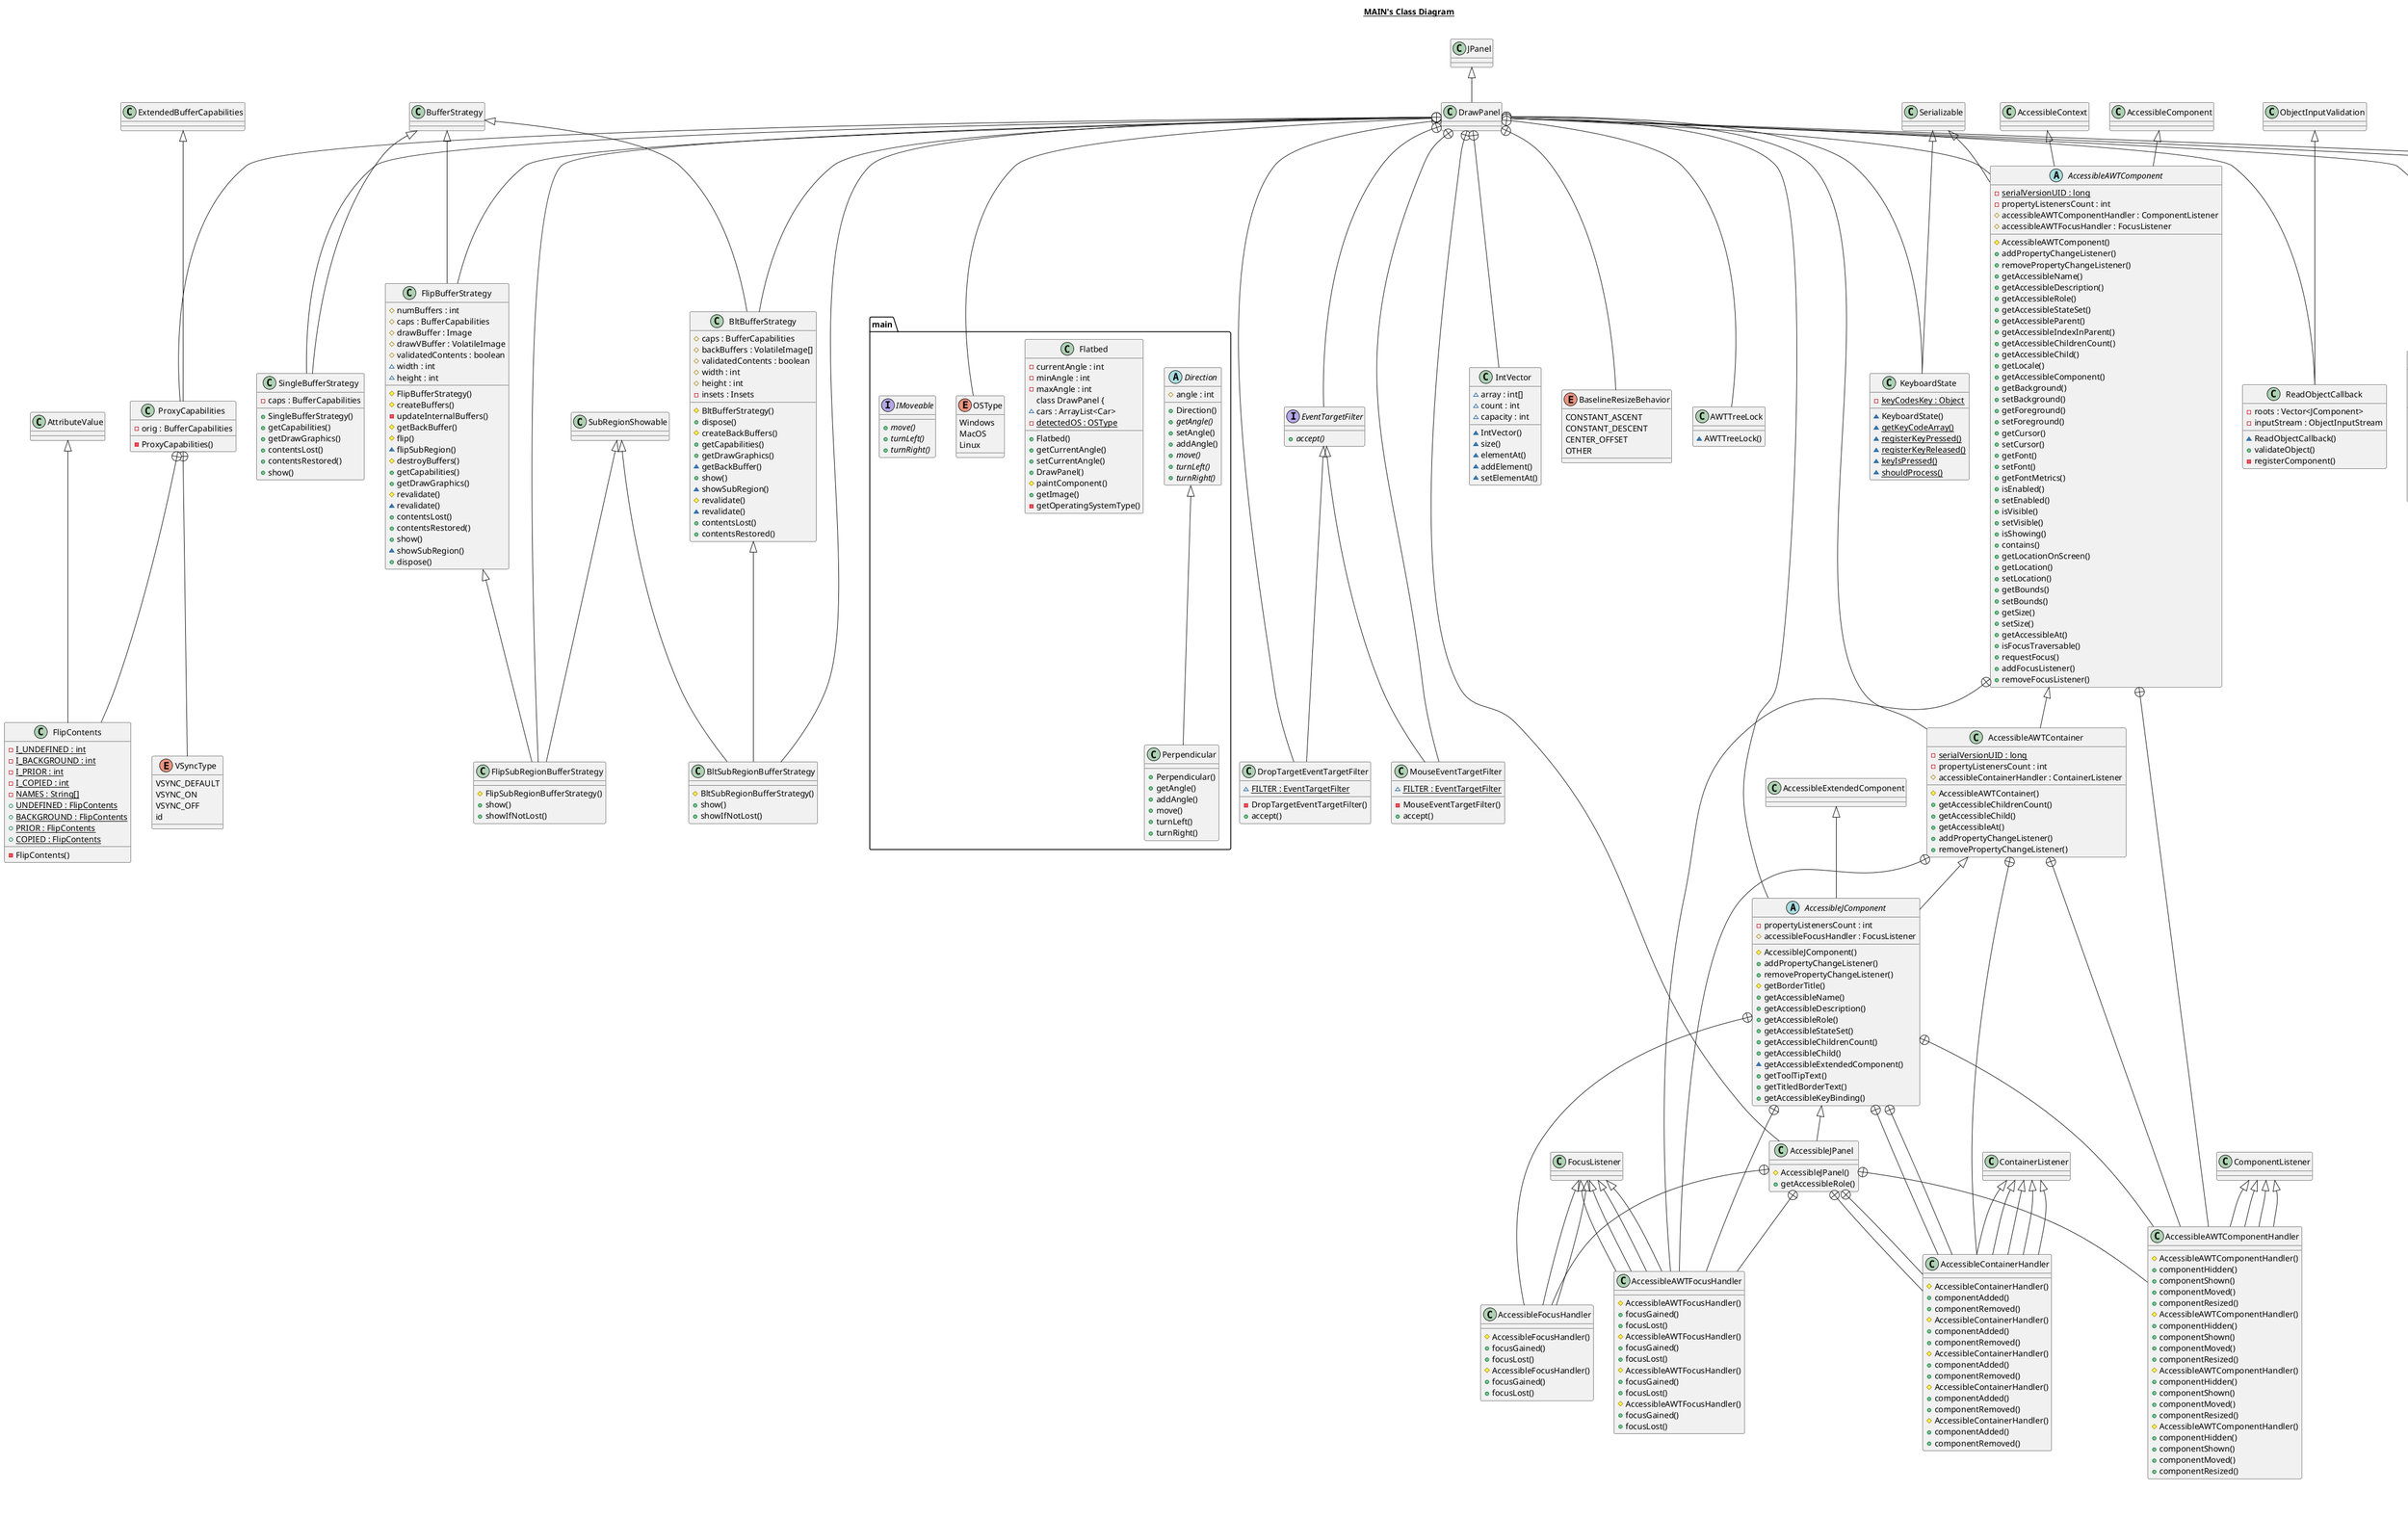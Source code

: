 @startuml

title __MAIN's Class Diagram__\n

  package main {
    abstract class Direction {
        # angle : int
        + Direction()
        {abstract} + getAngle()
        + setAngle()
        + addAngle()
        {abstract} + move()
        {abstract} + turnLeft()
        {abstract} + turnRight()
    }
  }
  

  package main {
    class Flatbed {
        - currentAngle : int
        - minAngle : int
        - maxAngle : int
        + Flatbed()
        + getCurrentAngle()
        + setCurrentAngle()
    class DrawPanel {
        ~ cars : ArrayList<Car>
        {static} - detectedOS : OSType
        + DrawPanel()
        # paintComponent()
        + getImage()
        - getOperatingSystemType()
    }
  }
  

  package main {
    enum OSType {
      Windows
      MacOS
      Linux
    }
  }
  

  class AccessibleJPanel {
      # AccessibleJPanel()
      + getAccessibleRole()
  }
  

  class AccessibleFocusHandler {
      # AccessibleFocusHandler()
      + focusGained()
      + focusLost()
  }
  

  class AccessibleContainerHandler {
      # AccessibleContainerHandler()
      + componentAdded()
      + componentRemoved()
  }
  

  class AccessibleContainerHandler {
      # AccessibleContainerHandler()
      + componentAdded()
      + componentRemoved()
  }
  

  class AccessibleAWTFocusHandler {
      # AccessibleAWTFocusHandler()
      + focusGained()
      + focusLost()
  }
  

  class AccessibleAWTComponentHandler {
      # AccessibleAWTComponentHandler()
      + componentHidden()
      + componentShown()
      + componentMoved()
      + componentResized()
  }
  

  class ReadObjectCallback {
      - roots : Vector<JComponent>
      - inputStream : ObjectInputStream
      ~ ReadObjectCallback()
      + validateObject()
      - registerComponent()
  }
  

  abstract class AccessibleJComponent {
      - propertyListenersCount : int
      # accessibleFocusHandler : FocusListener
      # AccessibleJComponent()
      + addPropertyChangeListener()
      + removePropertyChangeListener()
      # getBorderTitle()
      + getAccessibleName()
      + getAccessibleDescription()
      + getAccessibleRole()
      + getAccessibleStateSet()
      + getAccessibleChildrenCount()
      + getAccessibleChild()
      ~ getAccessibleExtendedComponent()
      + getToolTipText()
      + getTitledBorderText()
      + getAccessibleKeyBinding()
  }
  

  class AccessibleFocusHandler {
      # AccessibleFocusHandler()
      + focusGained()
      + focusLost()
  }
  

  class AccessibleContainerHandler {
      # AccessibleContainerHandler()
      + componentAdded()
      + componentRemoved()
  }
  

  class AccessibleContainerHandler {
      # AccessibleContainerHandler()
      + componentAdded()
      + componentRemoved()
  }
  

  class AccessibleAWTFocusHandler {
      # AccessibleAWTFocusHandler()
      + focusGained()
      + focusLost()
  }
  

  class AccessibleAWTComponentHandler {
      # AccessibleAWTComponentHandler()
      + componentHidden()
      + componentShown()
      + componentMoved()
      + componentResized()
  }
  

  class KeyboardState {
      {static} - keyCodesKey : Object
      ~ KeyboardState()
      {static} ~ getKeyCodeArray()
      {static} ~ registerKeyPressed()
      {static} ~ registerKeyReleased()
      {static} ~ keyIsPressed()
      {static} ~ shouldProcess()
  }
  

  class IntVector {
      ~ array : int[]
      ~ count : int
      ~ capacity : int
      ~ IntVector()
      ~ size()
      ~ elementAt()
      ~ addElement()
      ~ setElementAt()
  }
  

  class ActionStandin {
      - actionListener : ActionListener
      - command : String
      - action : Action
      ~ ActionStandin()
      + getValue()
      + isEnabled()
      + actionPerformed()
      + putValue()
      + setEnabled()
      + addPropertyChangeListener()
      + removePropertyChangeListener()
  }
  

  class AccessibleAWTContainer {
      {static} - serialVersionUID : long
      - propertyListenersCount : int
      # accessibleContainerHandler : ContainerListener
      # AccessibleAWTContainer()
      + getAccessibleChildrenCount()
      + getAccessibleChild()
      + getAccessibleAt()
      + addPropertyChangeListener()
      + removePropertyChangeListener()
  }
  

  class AccessibleContainerHandler {
      # AccessibleContainerHandler()
      + componentAdded()
      + componentRemoved()
  }
  

  class AccessibleAWTFocusHandler {
      # AccessibleAWTFocusHandler()
      + focusGained()
      + focusLost()
  }
  

  class AccessibleAWTComponentHandler {
      # AccessibleAWTComponentHandler()
      + componentHidden()
      + componentShown()
      + componentMoved()
      + componentResized()
  }
  

  class WakingRunnable {
      ~ WakingRunnable()
      + run()
  }
  

  class DropTargetEventTargetFilter {
      {static} ~ FILTER : EventTargetFilter
      - DropTargetEventTargetFilter()
      + accept()
  }
  

  class MouseEventTargetFilter {
      {static} ~ FILTER : EventTargetFilter
      - MouseEventTargetFilter()
      + accept()
  }
  

  interface EventTargetFilter {
      {abstract} + accept()
  }
  

  abstract class AccessibleAWTComponent {
      {static} - serialVersionUID : long
      - propertyListenersCount : int
      # accessibleAWTComponentHandler : ComponentListener
      # accessibleAWTFocusHandler : FocusListener
      # AccessibleAWTComponent()
      + addPropertyChangeListener()
      + removePropertyChangeListener()
      + getAccessibleName()
      + getAccessibleDescription()
      + getAccessibleRole()
      + getAccessibleStateSet()
      + getAccessibleParent()
      + getAccessibleIndexInParent()
      + getAccessibleChildrenCount()
      + getAccessibleChild()
      + getLocale()
      + getAccessibleComponent()
      + getBackground()
      + setBackground()
      + getForeground()
      + setForeground()
      + getCursor()
      + setCursor()
      + getFont()
      + setFont()
      + getFontMetrics()
      + isEnabled()
      + setEnabled()
      + isVisible()
      + setVisible()
      + isShowing()
      + contains()
      + getLocationOnScreen()
      + getLocation()
      + setLocation()
      + getBounds()
      + setBounds()
      + getSize()
      + setSize()
      + getAccessibleAt()
      + isFocusTraversable()
      + requestFocus()
      + addFocusListener()
      + removeFocusListener()
  }
  

  class AccessibleAWTFocusHandler {
      # AccessibleAWTFocusHandler()
      + focusGained()
      + focusLost()
  }
  

  class AccessibleAWTComponentHandler {
      # AccessibleAWTComponentHandler()
      + componentHidden()
      + componentShown()
      + componentMoved()
      + componentResized()
  }
  

  class DummyRequestFocusController {
      - DummyRequestFocusController()
      + acceptRequestFocus()
  }
  

  class SingleBufferStrategy {
      - caps : BufferCapabilities
      + SingleBufferStrategy()
      + getCapabilities()
      + getDrawGraphics()
      + contentsLost()
      + contentsRestored()
      + show()
  }
  

  class BltSubRegionBufferStrategy {
      # BltSubRegionBufferStrategy()
      + show()
      + showIfNotLost()
  }
  

  class FlipSubRegionBufferStrategy {
      # FlipSubRegionBufferStrategy()
      + show()
      + showIfNotLost()
  }
  

  class BltBufferStrategy {
      # caps : BufferCapabilities
      # backBuffers : VolatileImage[]
      # validatedContents : boolean
      # width : int
      # height : int
      - insets : Insets
      # BltBufferStrategy()
      + dispose()
      # createBackBuffers()
      + getCapabilities()
      + getDrawGraphics()
      ~ getBackBuffer()
      + show()
      ~ showSubRegion()
      # revalidate()
      ~ revalidate()
      + contentsLost()
      + contentsRestored()
  }
  

  class FlipBufferStrategy {
      # numBuffers : int
      # caps : BufferCapabilities
      # drawBuffer : Image
      # drawVBuffer : VolatileImage
      # validatedContents : boolean
      ~ width : int
      ~ height : int
      # FlipBufferStrategy()
      # createBuffers()
      - updateInternalBuffers()
      # getBackBuffer()
      # flip()
      ~ flipSubRegion()
      # destroyBuffers()
      + getCapabilities()
      + getDrawGraphics()
      # revalidate()
      ~ revalidate()
      + contentsLost()
      + contentsRestored()
      + show()
      ~ showSubRegion()
      + dispose()
  }
  

  class ProxyCapabilities {
      - orig : BufferCapabilities
      - ProxyCapabilities()
  }
  

  enum VSyncType {
    VSYNC_DEFAULT
    VSYNC_ON
    VSYNC_OFF
    id
  }
  

  class FlipContents {
      {static} - I_UNDEFINED : int
      {static} - I_BACKGROUND : int
      {static} - I_PRIOR : int
      {static} - I_COPIED : int
      {static} - NAMES : String[]
      {static} + UNDEFINED : FlipContents
      {static} + BACKGROUND : FlipContents
      {static} + PRIOR : FlipContents
      {static} + COPIED : FlipContents
      - FlipContents()
  }
  

  enum BaselineResizeBehavior {
    CONSTANT_ASCENT
    CONSTANT_DESCENT
    CENTER_OFFSET
    OTHER
  }
  

  class AWTTreeLock {
      ~ AWTTreeLock()
  }
  

  package main {
    interface IMoveable {
        {abstract} + move()
        {abstract} + turnLeft()
        {abstract} + turnRight()
    }
  }
  

  package main {
    class Perpendicular {
        + Perpendicular()
        + getAngle()
        + addAngle()
        + move()
        + turnLeft()
        + turnRight()
    }
  }
  

  DrawPanel -up-|> JPanel
  DrawPanel +-down- OSType
  DrawPanel +-down- AccessibleJPanel
  DrawPanel +-down- ReadObjectCallback
  DrawPanel +-down- AccessibleJComponent
  DrawPanel +-down- KeyboardState
  DrawPanel +-down- IntVector
  DrawPanel +-down- ActionStandin
  DrawPanel +-down- AccessibleAWTContainer
  DrawPanel +-down- WakingRunnable
  DrawPanel +-down- DropTargetEventTargetFilter
  DrawPanel +-down- MouseEventTargetFilter
  DrawPanel +-down- EventTargetFilter
  DrawPanel +-down- AccessibleAWTComponent
  DrawPanel +-down- DummyRequestFocusController
  DrawPanel +-down- SingleBufferStrategy
  DrawPanel +-down- BltSubRegionBufferStrategy
  DrawPanel +-down- FlipSubRegionBufferStrategy
  DrawPanel +-down- BltBufferStrategy
  DrawPanel +-down- FlipBufferStrategy
  DrawPanel +-down- ProxyCapabilities
  DrawPanel +-down- BaselineResizeBehavior
  DrawPanel +-down- AWTTreeLock
  AccessibleJPanel -up-|> AccessibleJComponent
  AccessibleJPanel +-down- AccessibleFocusHandler
  AccessibleJPanel +-down- AccessibleContainerHandler
  AccessibleJPanel +-down- AccessibleContainerHandler
  AccessibleJPanel +-down- AccessibleAWTFocusHandler
  AccessibleJPanel +-down- AccessibleAWTComponentHandler
  AccessibleFocusHandler -up-|> FocusListener
  AccessibleContainerHandler -up-|> ContainerListener
  AccessibleContainerHandler -up-|> ContainerListener
  AccessibleAWTFocusHandler -up-|> FocusListener
  AccessibleAWTComponentHandler -up-|> ComponentListener
  ReadObjectCallback -up-|> ObjectInputValidation
  AccessibleJComponent -up-|> AccessibleExtendedComponent
  AccessibleJComponent -up-|> AccessibleAWTContainer
  AccessibleJComponent +-down- AccessibleFocusHandler
  AccessibleJComponent +-down- AccessibleContainerHandler
  AccessibleJComponent +-down- AccessibleContainerHandler
  AccessibleJComponent +-down- AccessibleAWTFocusHandler
  AccessibleJComponent +-down- AccessibleAWTComponentHandler
  AccessibleFocusHandler -up-|> FocusListener
  AccessibleContainerHandler -up-|> ContainerListener
  AccessibleContainerHandler -up-|> ContainerListener
  AccessibleAWTFocusHandler -up-|> FocusListener
  AccessibleAWTComponentHandler -up-|> ComponentListener
  KeyboardState -up-|> Serializable
  ActionStandin -up-|> Action
  AccessibleAWTContainer -up-|> AccessibleAWTComponent
  AccessibleAWTContainer +-down- AccessibleContainerHandler
  AccessibleAWTContainer +-down- AccessibleAWTFocusHandler
  AccessibleAWTContainer +-down- AccessibleAWTComponentHandler
  AccessibleContainerHandler -up-|> ContainerListener
  AccessibleAWTFocusHandler -up-|> FocusListener
  AccessibleAWTComponentHandler -up-|> ComponentListener
  WakingRunnable -up-|> Runnable
  DropTargetEventTargetFilter -up-|> EventTargetFilter
  MouseEventTargetFilter -up-|> EventTargetFilter
  AccessibleAWTComponent -up-|> Serializable
  AccessibleAWTComponent -up-|> AccessibleComponent
  AccessibleAWTComponent -up-|> AccessibleContext
  AccessibleAWTComponent +-down- AccessibleAWTFocusHandler
  AccessibleAWTComponent +-down- AccessibleAWTComponentHandler
  AccessibleAWTFocusHandler -up-|> FocusListener
  AccessibleAWTComponentHandler -up-|> ComponentListener
  DummyRequestFocusController -up-|> RequestFocusController
  SingleBufferStrategy -up-|> BufferStrategy
  BltSubRegionBufferStrategy -up-|> SubRegionShowable
  BltSubRegionBufferStrategy -up-|> BltBufferStrategy
  FlipSubRegionBufferStrategy -up-|> SubRegionShowable
  FlipSubRegionBufferStrategy -up-|> FlipBufferStrategy
  BltBufferStrategy -up-|> BufferStrategy
  FlipBufferStrategy -up-|> BufferStrategy
  ProxyCapabilities -up-|> ExtendedBufferCapabilities
  ProxyCapabilities +-down- VSyncType
  ProxyCapabilities +-down- FlipContents
  FlipContents -up-|> AttributeValue
  Perpendicular -up-|> Direction


right footer


PlantUML diagram generated by SketchIt! (https://bitbucket.org/pmesmeur/sketch.it)
For more information about this tool, please contact philippe.mesmeur@gmail.com
endfooter

@enduml
